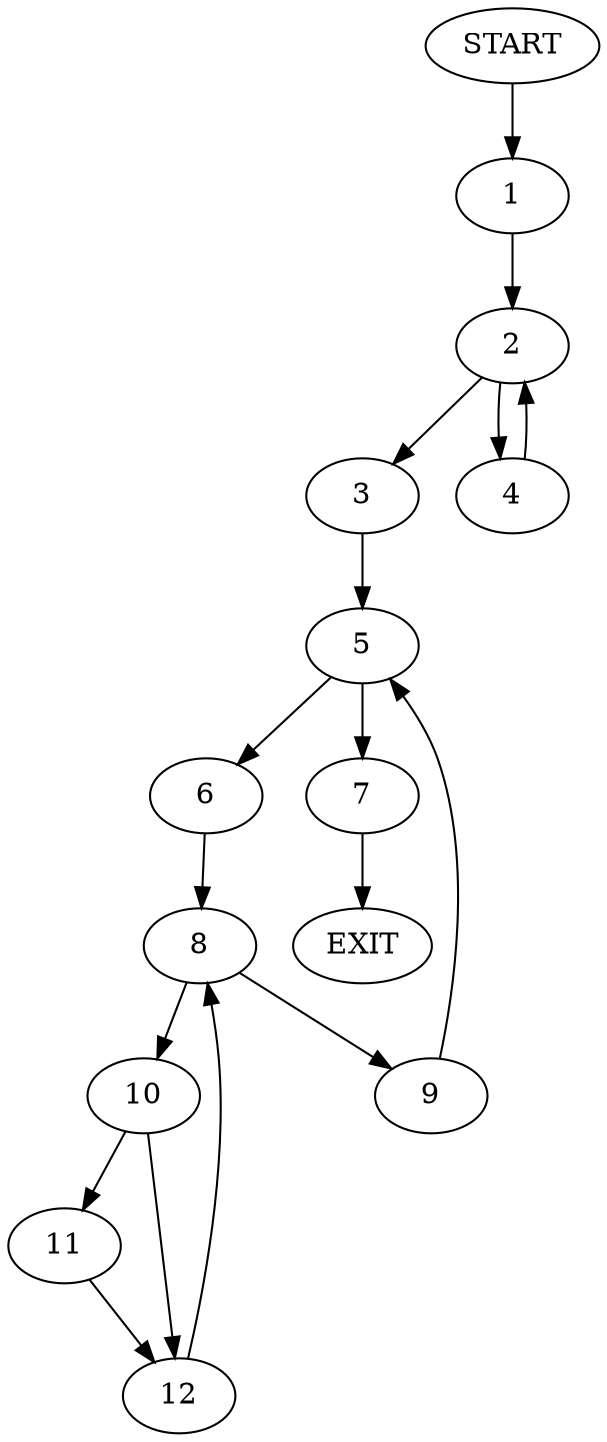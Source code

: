 digraph {
0 [label="START"]
13 [label="EXIT"]
0 -> 1
1 -> 2
2 -> 3
2 -> 4
3 -> 5
4 -> 2
5 -> 6
5 -> 7
7 -> 13
6 -> 8
8 -> 9
8 -> 10
9 -> 5
10 -> 11
10 -> 12
12 -> 8
11 -> 12
}
